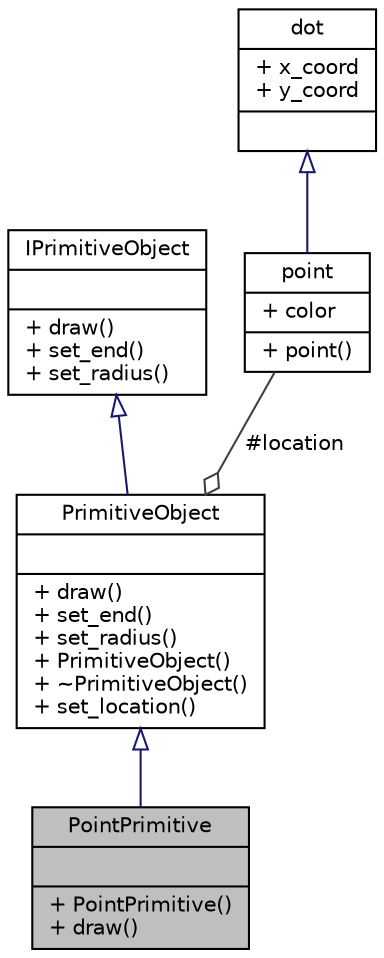 digraph "PointPrimitive"
{
 // LATEX_PDF_SIZE
  edge [fontname="Helvetica",fontsize="10",labelfontname="Helvetica",labelfontsize="10"];
  node [fontname="Helvetica",fontsize="10",shape=record];
  Node1 [label="{PointPrimitive\n||+ PointPrimitive()\l+ draw()\l}",height=0.2,width=0.4,color="black", fillcolor="grey75", style="filled", fontcolor="black",tooltip=" "];
  Node2 -> Node1 [dir="back",color="midnightblue",fontsize="10",style="solid",arrowtail="onormal",fontname="Helvetica"];
  Node2 [label="{PrimitiveObject\n||+ draw()\l+ set_end()\l+ set_radius()\l+ PrimitiveObject()\l+ ~PrimitiveObject()\l+ set_location()\l}",height=0.2,width=0.4,color="black", fillcolor="white", style="filled",URL="$class_primitive_object.html",tooltip=" "];
  Node3 -> Node2 [dir="back",color="midnightblue",fontsize="10",style="solid",arrowtail="onormal",fontname="Helvetica"];
  Node3 [label="{IPrimitiveObject\n||+ draw()\l+ set_end()\l+ set_radius()\l}",height=0.2,width=0.4,color="black", fillcolor="white", style="filled",URL="$class_i_primitive_object.html",tooltip="Here is interface is common for all primitive objects."];
  Node4 -> Node2 [color="grey25",fontsize="10",style="solid",label=" #location" ,arrowhead="odiamond",fontname="Helvetica"];
  Node4 [label="{point\n|+ color\l|+ point()\l}",height=0.2,width=0.4,color="black", fillcolor="white", style="filled",URL="$classpoint.html",tooltip=" "];
  Node5 -> Node4 [dir="back",color="midnightblue",fontsize="10",style="solid",arrowtail="onormal",fontname="Helvetica"];
  Node5 [label="{dot\n|+ x_coord\l+ y_coord\l|}",height=0.2,width=0.4,color="black", fillcolor="white", style="filled",URL="$classdot.html",tooltip=" "];
}
